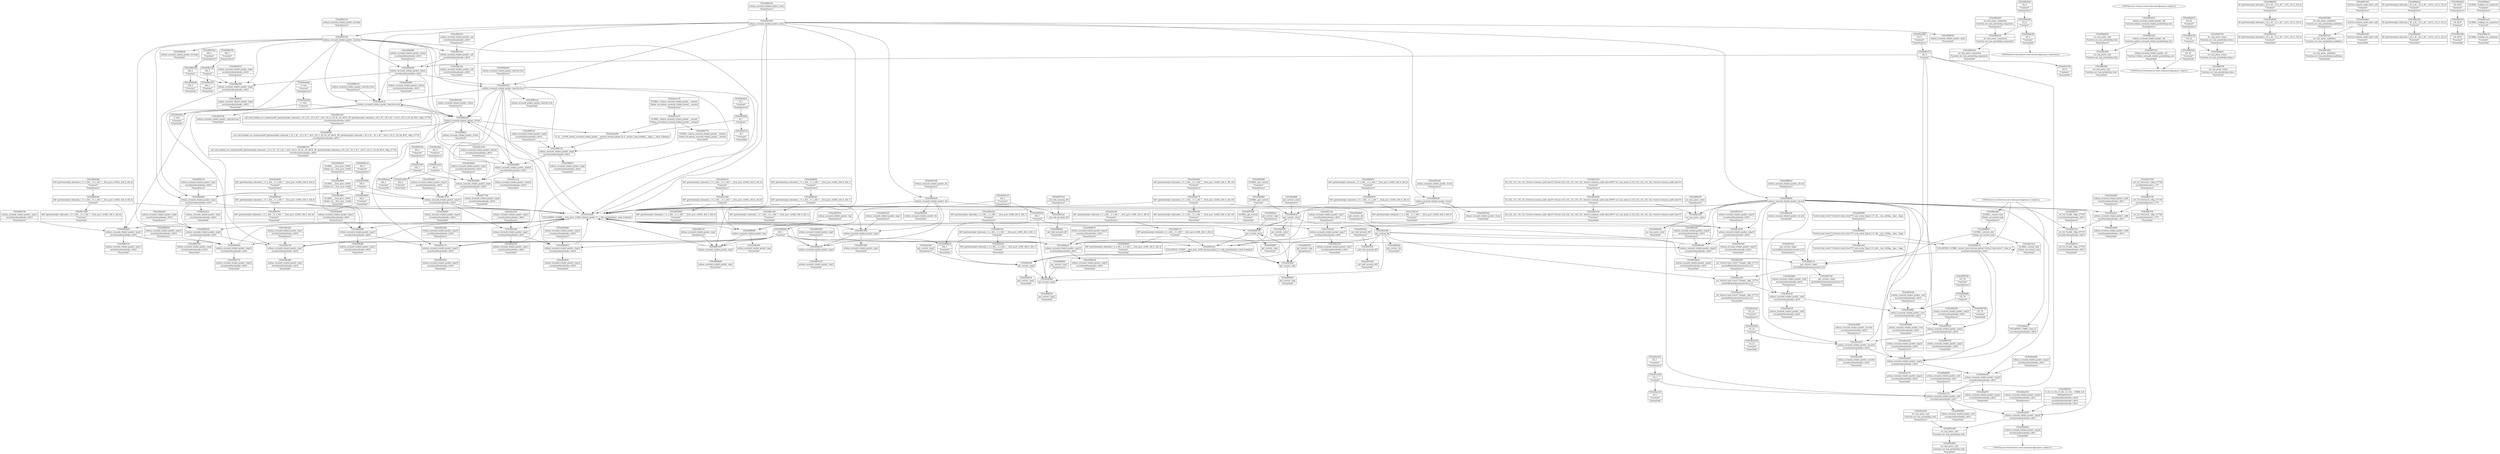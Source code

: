 digraph {
	CE0x498e3a0 [shape=record,shape=Mrecord,label="{CE0x498e3a0|selinux_secmark_relabel_packet:_call|security/selinux/hooks.c,4610|*SummSink*}"]
	CE0x49a2500 [shape=record,shape=Mrecord,label="{CE0x49a2500|selinux_secmark_relabel_packet:_tmp11|security/selinux/hooks.c,4610|*SummSink*}"]
	CE0x49a2920 [shape=record,shape=Mrecord,label="{CE0x49a2920|i32_22|*Constant*}"]
	CE0x5e4aa40 [shape=record,shape=Mrecord,label="{CE0x5e4aa40|COLLAPSED:_GCMRE___llvm_gcov_ctr402_internal_global_11_x_i64_zeroinitializer:_elem_0:default:}"]
	CE0x499b1a0 [shape=record,shape=Mrecord,label="{CE0x499b1a0|_call_void_mcount()_#3}"]
	CE0x6066a10 [shape=record,shape=Mrecord,label="{CE0x6066a10|i64_0|*Constant*|*SummSource*}"]
	CE0x4990a60 [shape=record,shape=Mrecord,label="{CE0x4990a60|selinux_secmark_relabel_packet:_cred|security/selinux/hooks.c,4610|*SummSource*}"]
	CE0x498f460 [shape=record,shape=Mrecord,label="{CE0x498f460|get_current:_tmp3|*SummSource*}"]
	CE0x4986030 [shape=record,shape=Mrecord,label="{CE0x4986030|selinux_secmark_relabel_packet:_if.end}"]
	CE0x49ac9f0 [shape=record,shape=Mrecord,label="{CE0x49ac9f0|_ret_%struct.task_struct*_%tmp4,_!dbg_!27714|./arch/x86/include/asm/current.h,14|*SummSource*}"]
	CE0x49a2ec0 [shape=record,shape=Mrecord,label="{CE0x49a2ec0|selinux_secmark_relabel_packet:_land.lhs.true2}"]
	CE0x4994340 [shape=record,shape=Mrecord,label="{CE0x4994340|i64*_getelementptr_inbounds_(_11_x_i64_,_11_x_i64_*___llvm_gcov_ctr402,_i64_0,_i64_6)|*Constant*}"]
	CE0x4984df0 [shape=record,shape=Mrecord,label="{CE0x4984df0|GLOBAL:___llvm_gcov_ctr402|Global_var:__llvm_gcov_ctr402|*SummSink*}"]
	CE0x49a8320 [shape=record,shape=Mrecord,label="{CE0x49a8320|get_current:_tmp|*SummSource*}"]
	CE0x498ef80 [shape=record,shape=Mrecord,label="{CE0x498ef80|selinux_secmark_relabel_packet:_tmp15|security/selinux/hooks.c,4610|*SummSource*}"]
	CE0x4997290 [shape=record,shape=Mrecord,label="{CE0x4997290|avc_has_perm:_ssid|Function::avc_has_perm&Arg::ssid::}"]
	CE0x4990b00 [shape=record,shape=Mrecord,label="{CE0x4990b00|selinux_secmark_relabel_packet:_cred|security/selinux/hooks.c,4610|*SummSink*}"]
	CE0x4997e40 [shape=record,shape=Mrecord,label="{CE0x4997e40|selinux_secmark_relabel_packet:_bb|*SummSource*}"]
	CE0x4982da0 [shape=record,shape=Mrecord,label="{CE0x4982da0|selinux_secmark_relabel_packet:_tmp6|security/selinux/hooks.c,4610|*SummSource*}"]
	CE0x499a2d0 [shape=record,shape=Mrecord,label="{CE0x499a2d0|selinux_secmark_relabel_packet:_tmp16|security/selinux/hooks.c,4610|*SummSource*}"]
	CE0x49ac2d0 [shape=record,shape=Mrecord,label="{CE0x49ac2d0|i32_1|*Constant*}"]
	CE0x49b4a60 [shape=record,shape=Mrecord,label="{CE0x49b4a60|i32_4|*Constant*}"]
	CE0x4989b80 [shape=record,shape=Mrecord,label="{CE0x4989b80|selinux_secmark_relabel_packet:_tmp1|*SummSink*}"]
	CE0x49b0870 [shape=record,shape=Mrecord,label="{CE0x49b0870|i64*_getelementptr_inbounds_(_11_x_i64_,_11_x_i64_*___llvm_gcov_ctr402,_i64_0,_i64_9)|*Constant*}"]
	CE0x49abd60 [shape=record,shape=Mrecord,label="{CE0x49abd60|selinux_secmark_relabel_packet:_tmp23|security/selinux/hooks.c,4610|*SummSource*}"]
	CE0x49c2fb0 [shape=record,shape=Mrecord,label="{CE0x49c2fb0|i64_4|*Constant*|*SummSource*}"]
	"CONST[source:1(input),value:2(dynamic)][purpose:{object}]"
	CE0x49886a0 [shape=record,shape=Mrecord,label="{CE0x49886a0|i64_1|*Constant*|*SummSink*}"]
	CE0x49944d0 [shape=record,shape=Mrecord,label="{CE0x49944d0|i64*_getelementptr_inbounds_(_11_x_i64_,_11_x_i64_*___llvm_gcov_ctr402,_i64_0,_i64_6)|*Constant*|*SummSource*}"]
	CE0x49a9680 [shape=record,shape=Mrecord,label="{CE0x49a9680|GLOBAL:___llvm_gcov_ctr402|Global_var:__llvm_gcov_ctr402}"]
	CE0x4990760 [shape=record,shape=Mrecord,label="{CE0x4990760|i32_78|*Constant*|*SummSink*}"]
	CE0x499f9d0 [shape=record,shape=Mrecord,label="{CE0x499f9d0|%struct.task_struct*_(%struct.task_struct**)*_asm_movq_%gs:$_1:P_,$0_,_r,im,_dirflag_,_fpsr_,_flags_|*SummSource*}"]
	CE0x498d620 [shape=record,shape=Mrecord,label="{CE0x498d620|selinux_secmark_relabel_packet:_tmp13|security/selinux/hooks.c,4610}"]
	CE0x4995990 [shape=record,shape=Mrecord,label="{CE0x4995990|i64*_getelementptr_inbounds_(_11_x_i64_,_11_x_i64_*___llvm_gcov_ctr402,_i64_0,_i64_0)|*Constant*|*SummSink*}"]
	CE0x49b38b0 [shape=record,shape=Mrecord,label="{CE0x49b38b0|avc_has_perm:_ssid|Function::avc_has_perm&Arg::ssid::|*SummSink*}"]
	CE0x4986e80 [shape=record,shape=Mrecord,label="{CE0x4986e80|i64*_getelementptr_inbounds_(_11_x_i64_,_11_x_i64_*___llvm_gcov_ctr402,_i64_0,_i64_1)|*Constant*}"]
	CE0x499b650 [shape=record,shape=Mrecord,label="{CE0x499b650|selinux_secmark_relabel_packet:_tmp14|security/selinux/hooks.c,4610|*SummSource*}"]
	CE0x49ad330 [shape=record,shape=Mrecord,label="{CE0x49ad330|selinux_secmark_relabel_packet:_tmp24|security/selinux/hooks.c,4611|*SummSource*}"]
	CE0x498c360 [shape=record,shape=Mrecord,label="{CE0x498c360|i64*_getelementptr_inbounds_(_11_x_i64_,_11_x_i64_*___llvm_gcov_ctr402,_i64_0,_i64_1)|*Constant*|*SummSink*}"]
	CE0x49b3a40 [shape=record,shape=Mrecord,label="{CE0x49b3a40|selinux_secmark_relabel_packet:_sid|Function::selinux_secmark_relabel_packet&Arg::sid::}"]
	CE0x49ad5c0 [shape=record,shape=Mrecord,label="{CE0x49ad5c0|selinux_secmark_relabel_packet:_call6|security/selinux/hooks.c,4613}"]
	CE0x499ed30 [shape=record,shape=Mrecord,label="{CE0x499ed30|i64*_getelementptr_inbounds_(_2_x_i64_,_2_x_i64_*___llvm_gcov_ctr98,_i64_0,_i64_1)|*Constant*|*SummSource*}"]
	CE0x49b0950 [shape=record,shape=Mrecord,label="{CE0x49b0950|i64*_getelementptr_inbounds_(_11_x_i64_,_11_x_i64_*___llvm_gcov_ctr402,_i64_0,_i64_9)|*Constant*|*SummSource*}"]
	CE0x49907d0 [shape=record,shape=Mrecord,label="{CE0x49907d0|i32_78|*Constant*|*SummSource*}"]
	CE0x49afc20 [shape=record,shape=Mrecord,label="{CE0x49afc20|selinux_secmark_relabel_packet:_call4|security/selinux/hooks.c,4610}"]
	CE0x6066b80 [shape=record,shape=Mrecord,label="{CE0x6066b80|i64_0|*Constant*|*SummSink*}"]
	CE0x49983c0 [shape=record,shape=Mrecord,label="{CE0x49983c0|selinux_secmark_relabel_packet:_tmp21|security/selinux/hooks.c,4610}"]
	CE0x49b4f20 [shape=record,shape=Mrecord,label="{CE0x49b4f20|avc_has_perm:_requested|Function::avc_has_perm&Arg::requested::|*SummSource*}"]
	CE0x4988960 [shape=record,shape=Mrecord,label="{CE0x4988960|_call_void_mcount()_#3|*SummSink*}"]
	CE0x49906f0 [shape=record,shape=Mrecord,label="{CE0x49906f0|i32_78|*Constant*}"]
	CE0x49b4140 [shape=record,shape=Mrecord,label="{CE0x49b4140|i16_42|*Constant*}"]
	CE0x498a7e0 [shape=record,shape=Mrecord,label="{CE0x498a7e0|selinux_secmark_relabel_packet:_do.body|*SummSource*}"]
	CE0x49901d0 [shape=record,shape=Mrecord,label="{CE0x49901d0|i64_2|*Constant*}"]
	CE0x498b2f0 [shape=record,shape=Mrecord,label="{CE0x498b2f0|i64*_getelementptr_inbounds_(_11_x_i64_,_11_x_i64_*___llvm_gcov_ctr402,_i64_0,_i64_8)|*Constant*}"]
	CE0x49a5950 [shape=record,shape=Mrecord,label="{CE0x49a5950|i32_22|*Constant*|*SummSink*}"]
	CE0x49b41b0 [shape=record,shape=Mrecord,label="{CE0x49b41b0|avc_has_perm:_requested|Function::avc_has_perm&Arg::requested::|*SummSink*}"]
	CE0x49df9e0 [shape=record,shape=Mrecord,label="{CE0x49df9e0|i64*_getelementptr_inbounds_(_2_x_i64_,_2_x_i64_*___llvm_gcov_ctr98,_i64_0,_i64_0)|*Constant*|*SummSink*}"]
	CE0x498d280 [shape=record,shape=Mrecord,label="{CE0x498d280|selinux_secmark_relabel_packet:_tobool|security/selinux/hooks.c,4610|*SummSource*}"]
	CE0x49924b0 [shape=record,shape=Mrecord,label="{CE0x49924b0|i64*_getelementptr_inbounds_(_11_x_i64_,_11_x_i64_*___llvm_gcov_ctr402,_i64_0,_i64_10)|*Constant*|*SummSource*}"]
	CE0x4998b70 [shape=record,shape=Mrecord,label="{CE0x4998b70|selinux_secmark_relabel_packet:_tmp18|security/selinux/hooks.c,4610|*SummSource*}"]
	CE0x4991220 [shape=record,shape=Mrecord,label="{CE0x4991220|selinux_secmark_relabel_packet:_tmp17|security/selinux/hooks.c,4610|*SummSink*}"]
	CE0x499fde0 [shape=record,shape=Mrecord,label="{CE0x499fde0|get_current:_tmp1|*SummSource*}"]
	CE0x4988b80 [shape=record,shape=Mrecord,label="{CE0x4988b80|selinux_secmark_relabel_packet:_tmp}"]
	CE0x4983030 [shape=record,shape=Mrecord,label="{CE0x4983030|selinux_secmark_relabel_packet:_land.lhs.true}"]
	CE0x4998230 [shape=record,shape=Mrecord,label="{CE0x4998230|COLLAPSED:_GCMRE_current_task_external_global_%struct.task_struct*:_elem_0::|security/selinux/hooks.c,4610}"]
	CE0x49c6640 [shape=record,shape=Mrecord,label="{CE0x49c6640|selinux_secmark_relabel_packet:_tmp9|security/selinux/hooks.c,4610}"]
	CE0x49ac430 [shape=record,shape=Mrecord,label="{CE0x49ac430|i32_1|*Constant*|*SummSource*}"]
	CE0x49ad420 [shape=record,shape=Mrecord,label="{CE0x49ad420|selinux_secmark_relabel_packet:_tmp24|security/selinux/hooks.c,4611|*SummSink*}"]
	CE0x499b210 [shape=record,shape=Mrecord,label="{CE0x499b210|selinux_secmark_relabel_packet:_tmp3}"]
	CE0x4995060 [shape=record,shape=Mrecord,label="{CE0x4995060|GLOBAL:_get_current|*Constant*|*SummSource*}"]
	CE0x49b45e0 [shape=record,shape=Mrecord,label="{CE0x49b45e0|i16_42|*Constant*|*SummSink*}"]
	CE0x49b4750 [shape=record,shape=Mrecord,label="{CE0x49b4750|avc_has_perm:_tclass|Function::avc_has_perm&Arg::tclass::|*SummSource*}"]
	CE0x49abc00 [shape=record,shape=Mrecord,label="{CE0x49abc00|selinux_secmark_relabel_packet:_tmp23|security/selinux/hooks.c,4610}"]
	CE0x499b430 [shape=record,shape=Mrecord,label="{CE0x499b430|selinux_secmark_relabel_packet:_tmp|*SummSink*}"]
	CE0x498bc20 [shape=record,shape=Mrecord,label="{CE0x498bc20|i8*_getelementptr_inbounds_(_25_x_i8_,_25_x_i8_*_.str3,_i32_0,_i32_0)|*Constant*|*SummSink*}"]
	CE0x49d96e0 [shape=record,shape=Mrecord,label="{CE0x49d96e0|get_current:_bb|*SummSource*}"]
	CE0x4993e80 [shape=record,shape=Mrecord,label="{CE0x4993e80|_call_void_mcount()_#3|*SummSink*}"]
	CE0x4991df0 [shape=record,shape=Mrecord,label="{CE0x4991df0|selinux_secmark_relabel_packet:_tmp11|security/selinux/hooks.c,4610}"]
	CE0x49b8160 [shape=record,shape=Mrecord,label="{CE0x49b8160|get_current:_tmp1}"]
	CE0x49f39a0 [shape=record,shape=Mrecord,label="{CE0x49f39a0|get_current:_tmp}"]
	CE0x49956c0 [shape=record,shape=Mrecord,label="{CE0x49956c0|i64_1|*Constant*}"]
	CE0x49a6b80 [shape=record,shape=Mrecord,label="{CE0x49a6b80|selinux_secmark_relabel_packet:_tmp15|security/selinux/hooks.c,4610}"]
	CE0x49afdb0 [shape=record,shape=Mrecord,label="{CE0x49afdb0|selinux_secmark_relabel_packet:_call4|security/selinux/hooks.c,4610|*SummSource*}"]
	CE0x49a60c0 [shape=record,shape=Mrecord,label="{CE0x49a60c0|i8_1|*Constant*|*SummSource*}"]
	CE0x49b5300 [shape=record,shape=Mrecord,label="{CE0x49b5300|%struct.common_audit_data*_null|*Constant*|*SummSink*}"]
	CE0x4987de0 [shape=record,shape=Mrecord,label="{CE0x4987de0|i64_5|*Constant*|*SummSource*}"]
	CE0x498cd20 [shape=record,shape=Mrecord,label="{CE0x498cd20|i8*_getelementptr_inbounds_(_45_x_i8_,_45_x_i8_*_.str12,_i32_0,_i32_0)|*Constant*}"]
	CE0x4996e80 [shape=record,shape=Mrecord,label="{CE0x4996e80|avc_has_perm:_entry|*SummSink*}"]
	CE0x49f74a0 [shape=record,shape=Mrecord,label="{CE0x49f74a0|get_current:_tmp4|./arch/x86/include/asm/current.h,14|*SummSource*}"]
	CE0x49c1e10 [shape=record,shape=Mrecord,label="{CE0x49c1e10|selinux_secmark_relabel_packet:_tobool1|security/selinux/hooks.c,4610|*SummSink*}"]
	CE0x49a4710 [shape=record,shape=Mrecord,label="{CE0x49a4710|selinux_secmark_relabel_packet:_tmp22|security/selinux/hooks.c,4610|*SummSink*}"]
	CE0x4994c80 [shape=record,shape=Mrecord,label="{CE0x4994c80|selinux_secmark_relabel_packet:_if.then}"]
	CE0x499f940 [shape=record,shape=Mrecord,label="{CE0x499f940|%struct.task_struct*_(%struct.task_struct**)*_asm_movq_%gs:$_1:P_,$0_,_r,im,_dirflag_,_fpsr_,_flags_}"]
	CE0x4995520 [shape=record,shape=Mrecord,label="{CE0x4995520|selinux_secmark_relabel_packet:_tmp3|*SummSink*}"]
	CE0x49ad020 [shape=record,shape=Mrecord,label="{CE0x49ad020|get_current:_tmp2|*SummSink*}"]
	"CONST[source:0(mediator),value:2(dynamic)][purpose:{subject}]"
	CE0x498d120 [shape=record,shape=Mrecord,label="{CE0x498d120|selinux_secmark_relabel_packet:_entry|*SummSource*}"]
	CE0x499b770 [shape=record,shape=Mrecord,label="{CE0x499b770|selinux_secmark_relabel_packet:_tmp14|security/selinux/hooks.c,4610|*SummSink*}"]
	CE0x4992370 [shape=record,shape=Mrecord,label="{CE0x4992370|i64*_getelementptr_inbounds_(_11_x_i64_,_11_x_i64_*___llvm_gcov_ctr402,_i64_0,_i64_10)|*Constant*}"]
	CE0x5d8cab0 [shape=record,shape=Mrecord,label="{CE0x5d8cab0|selinux_secmark_relabel_packet:_tmp7|security/selinux/hooks.c,4610|*SummSource*}"]
	CE0x49ab6a0 [shape=record,shape=Mrecord,label="{CE0x49ab6a0|i1_true|*Constant*|*SummSource*}"]
	CE0x42aa130 [shape=record,shape=Mrecord,label="{CE0x42aa130|GLOBAL:_selinux_secmark_relabel_packet.__warned|Global_var:selinux_secmark_relabel_packet.__warned|*SummSource*}"]
	CE0x498eff0 [shape=record,shape=Mrecord,label="{CE0x498eff0|selinux_secmark_relabel_packet:_tmp15|security/selinux/hooks.c,4610|*SummSink*}"]
	CE0x49b3b70 [shape=record,shape=Mrecord,label="{CE0x49b3b70|selinux_secmark_relabel_packet:_sid|Function::selinux_secmark_relabel_packet&Arg::sid::|*SummSource*}"]
	CE0x49acf40 [shape=record,shape=Mrecord,label="{CE0x49acf40|get_current:_tmp2}"]
	CE0x4992520 [shape=record,shape=Mrecord,label="{CE0x4992520|i64*_getelementptr_inbounds_(_11_x_i64_,_11_x_i64_*___llvm_gcov_ctr402,_i64_0,_i64_10)|*Constant*|*SummSink*}"]
	CE0x49a6520 [shape=record,shape=Mrecord,label="{CE0x49a6520|selinux_secmark_relabel_packet:_call4|security/selinux/hooks.c,4610|*SummSink*}"]
	CE0x499a8d0 [shape=record,shape=Mrecord,label="{CE0x499a8d0|i32_4610|*Constant*|*SummSource*}"]
	CE0x49a9420 [shape=record,shape=Mrecord,label="{CE0x49a9420|selinux_secmark_relabel_packet:_tmp20|security/selinux/hooks.c,4610|*SummSink*}"]
	CE0x49a4dd0 [shape=record,shape=Mrecord,label="{CE0x49a4dd0|selinux_secmark_relabel_packet:_call6|security/selinux/hooks.c,4613|*SummSink*}"]
	CE0x49d8170 [shape=record,shape=Mrecord,label="{CE0x49d8170|i64*_getelementptr_inbounds_(_2_x_i64_,_2_x_i64_*___llvm_gcov_ctr98,_i64_0,_i64_0)|*Constant*}"]
	CE0x49b4db0 [shape=record,shape=Mrecord,label="{CE0x49b4db0|%struct.common_audit_data*_null|*Constant*}"]
	CE0x4993dc0 [shape=record,shape=Mrecord,label="{CE0x4993dc0|_call_void_mcount()_#3|*SummSource*}"]
	CE0x49a8840 [shape=record,shape=Mrecord,label="{CE0x49a8840|selinux_secmark_relabel_packet:_sid5|security/selinux/hooks.c,4611|*SummSource*}"]
	CE0x498f730 [shape=record,shape=Mrecord,label="{CE0x498f730|selinux_secmark_relabel_packet:_tmp8|security/selinux/hooks.c,4610}"]
	CE0x49a2ab0 [shape=record,shape=Mrecord,label="{CE0x49a2ab0|i32_22|*Constant*|*SummSource*}"]
	CE0x498b050 [shape=record,shape=Mrecord,label="{CE0x498b050|selinux_secmark_relabel_packet:_tmp12|security/selinux/hooks.c,4610}"]
	CE0x498bb90 [shape=record,shape=Mrecord,label="{CE0x498bb90|i8*_getelementptr_inbounds_(_25_x_i8_,_25_x_i8_*_.str3,_i32_0,_i32_0)|*Constant*|*SummSource*}"]
	CE0x49a1030 [shape=record,shape=Mrecord,label="{CE0x49a1030|selinux_secmark_relabel_packet:_tmp19|security/selinux/hooks.c,4610}"]
	CE0x4983630 [shape=record,shape=Mrecord,label="{CE0x4983630|selinux_secmark_relabel_packet:_bb|*SummSink*}"]
	CE0x498aaa0 [shape=record,shape=Mrecord,label="{CE0x498aaa0|i64_5|*Constant*|*SummSink*}"]
	CE0x4981ec0 [shape=record,shape=Mrecord,label="{CE0x4981ec0|GLOBAL:_lockdep_rcu_suspicious|*Constant*}"]
	CE0x49ad240 [shape=record,shape=Mrecord,label="{CE0x49ad240|selinux_secmark_relabel_packet:_tmp24|security/selinux/hooks.c,4611}"]
	CE0x4988490 [shape=record,shape=Mrecord,label="{CE0x4988490|i64_1|*Constant*}"]
	CE0x49a9740 [shape=record,shape=Mrecord,label="{CE0x49a9740|selinux_secmark_relabel_packet:_land.lhs.true2|*SummSink*}"]
	CE0x4994df0 [shape=record,shape=Mrecord,label="{CE0x4994df0|get_current:_tmp1|*SummSink*}"]
	CE0x49c7790 [shape=record,shape=Mrecord,label="{CE0x49c7790|selinux_secmark_relabel_packet:_tmp9|security/selinux/hooks.c,4610|*SummSink*}"]
	CE0x4991410 [shape=record,shape=Mrecord,label="{CE0x4991410|selinux_secmark_relabel_packet:_tmp19|security/selinux/hooks.c,4610|*SummSource*}"]
	CE0x4988a80 [shape=record,shape=Mrecord,label="{CE0x4988a80|i64_2|*Constant*|*SummSink*}"]
	CE0x498f7a0 [shape=record,shape=Mrecord,label="{CE0x498f7a0|selinux_secmark_relabel_packet:_tmp8|security/selinux/hooks.c,4610|*SummSource*}"]
	CE0x499a450 [shape=record,shape=Mrecord,label="{CE0x499a450|selinux_secmark_relabel_packet:_tmp16|security/selinux/hooks.c,4610|*SummSink*}"]
	CE0x49b4e50 [shape=record,shape=Mrecord,label="{CE0x49b4e50|avc_has_perm:_requested|Function::avc_has_perm&Arg::requested::}"]
	CE0x49930f0 [shape=record,shape=Mrecord,label="{CE0x49930f0|i8_1|*Constant*}"]
	CE0x4995240 [shape=record,shape=Mrecord,label="{CE0x4995240|GLOBAL:_get_current|*Constant*|*SummSink*}"]
	CE0x49d7ac0 [shape=record,shape=Mrecord,label="{CE0x49d7ac0|avc_has_perm:_auditdata|Function::avc_has_perm&Arg::auditdata::}"]
	CE0x49af6f0 [shape=record,shape=Mrecord,label="{CE0x49af6f0|get_current:_entry|*SummSource*}"]
	CE0x498f810 [shape=record,shape=Mrecord,label="{CE0x498f810|selinux_secmark_relabel_packet:_tmp8|security/selinux/hooks.c,4610|*SummSink*}"]
	CE0x49c2f40 [shape=record,shape=Mrecord,label="{CE0x49c2f40|i64_5|*Constant*}"]
	CE0x49d8370 [shape=record,shape=Mrecord,label="{CE0x49d8370|_ret_i32_%call6,_!dbg_!27745|security/selinux/hooks.c,4613|*SummSource*}"]
	CE0x49be440 [shape=record,shape=Mrecord,label="{CE0x49be440|GLOBAL:_current_task|Global_var:current_task|*SummSource*}"]
	CE0x49961a0 [shape=record,shape=Mrecord,label="{CE0x49961a0|selinux_secmark_relabel_packet:_land.lhs.true|*SummSink*}"]
	CE0x49873b0 [shape=record,shape=Mrecord,label="{CE0x49873b0|selinux_secmark_relabel_packet:_tmp2}"]
	CE0x49879c0 [shape=record,shape=Mrecord,label="{CE0x49879c0|selinux_secmark_relabel_packet:_call|security/selinux/hooks.c,4610}"]
	CE0x4996c90 [shape=record,shape=Mrecord,label="{CE0x4996c90|avc_has_perm:_entry|*SummSource*}"]
	CE0x49d7b60 [shape=record,shape=Mrecord,label="{CE0x49d7b60|avc_has_perm:_auditdata|Function::avc_has_perm&Arg::auditdata::|*SummSource*}"]
	CE0x499ec90 [shape=record,shape=Mrecord,label="{CE0x499ec90|i64*_getelementptr_inbounds_(_2_x_i64_,_2_x_i64_*___llvm_gcov_ctr98,_i64_0,_i64_1)|*Constant*}"]
	CE0x49a9dd0 [shape=record,shape=Mrecord,label="{CE0x49a9dd0|selinux_secmark_relabel_packet:_tmp12|security/selinux/hooks.c,4610|*SummSource*}"]
	CE0x49919d0 [shape=record,shape=Mrecord,label="{CE0x49919d0|selinux_secmark_relabel_packet:_if.then|*SummSource*}"]
	CE0x4982d30 [shape=record,shape=Mrecord,label="{CE0x4982d30|selinux_secmark_relabel_packet:_tmp6|security/selinux/hooks.c,4610}"]
	CE0x49a3420 [shape=record,shape=Mrecord,label="{CE0x49a3420|selinux_secmark_relabel_packet:_entry}"]
	CE0x4990f30 [shape=record,shape=Mrecord,label="{CE0x4990f30|selinux_secmark_relabel_packet:_tmp10|security/selinux/hooks.c,4610|*SummSink*}"]
	CE0x498bdc0 [shape=record,shape=Mrecord,label="{CE0x498bdc0|GLOBAL:_lockdep_rcu_suspicious|*Constant*|*SummSource*}"]
	CE0x49ab540 [shape=record,shape=Mrecord,label="{CE0x49ab540|i1_true|*Constant*}"]
	CE0x49d7ce0 [shape=record,shape=Mrecord,label="{CE0x49d7ce0|_ret_i32_%call6,_!dbg_!27745|security/selinux/hooks.c,4613}"]
	CE0x49c1d30 [shape=record,shape=Mrecord,label="{CE0x49c1d30|selinux_secmark_relabel_packet:_tobool1|security/selinux/hooks.c,4610|*SummSource*}"]
	"CONST[source:2(external),value:2(dynamic)][purpose:{subject}]"
	CE0x49a6bf0 [shape=record,shape=Mrecord,label="{CE0x49a6bf0|i64*_getelementptr_inbounds_(_11_x_i64_,_11_x_i64_*___llvm_gcov_ctr402,_i64_0,_i64_8)|*Constant*|*SummSource*}"]
	CE0x49a61c0 [shape=record,shape=Mrecord,label="{CE0x49a61c0|i8_1|*Constant*|*SummSink*}"]
	CE0x498e5f0 [shape=record,shape=Mrecord,label="{CE0x498e5f0|i32_4610|*Constant*}"]
	CE0x49c7870 [shape=record,shape=Mrecord,label="{CE0x49c7870|selinux_secmark_relabel_packet:_tmp10|security/selinux/hooks.c,4610}"]
	CE0x498ef10 [shape=record,shape=Mrecord,label="{CE0x498ef10|i64*_getelementptr_inbounds_(_11_x_i64_,_11_x_i64_*___llvm_gcov_ctr402,_i64_0,_i64_8)|*Constant*|*SummSink*}"]
	CE0x4995f50 [shape=record,shape=Mrecord,label="{CE0x4995f50|get_current:_tmp|*SummSink*}"]
	CE0x498d490 [shape=record,shape=Mrecord,label="{CE0x498d490|selinux_secmark_relabel_packet:_tobool|security/selinux/hooks.c,4610|*SummSink*}"]
	CE0x4984d10 [shape=record,shape=Mrecord,label="{CE0x4984d10|GLOBAL:___llvm_gcov_ctr402|Global_var:__llvm_gcov_ctr402|*SummSource*}"]
	CE0x4981f30 [shape=record,shape=Mrecord,label="{CE0x4981f30|_call_void_lockdep_rcu_suspicious(i8*_getelementptr_inbounds_(_25_x_i8_,_25_x_i8_*_.str3,_i32_0,_i32_0),_i32_4610,_i8*_getelementptr_inbounds_(_45_x_i8_,_45_x_i8_*_.str12,_i32_0,_i32_0))_#10,_!dbg_!27729|security/selinux/hooks.c,4610|*SummSink*}"]
	CE0x49a97b0 [shape=record,shape=Mrecord,label="{CE0x49a97b0|selinux_secmark_relabel_packet:_if.end|*SummSink*}"]
	CE0x498a310 [shape=record,shape=Mrecord,label="{CE0x498a310|selinux_secmark_relabel_packet:_call|security/selinux/hooks.c,4610|*SummSource*}"]
	CE0x49829e0 [shape=record,shape=Mrecord,label="{CE0x49829e0|0:_i32,_4:_i32,_8:_i32,_12:_i32,_:_CMRE_4,8_|*MultipleSource*|security/selinux/hooks.c,4610|security/selinux/hooks.c,4610|security/selinux/hooks.c,4611}"]
	CE0x49a5330 [shape=record,shape=Mrecord,label="{CE0x49a5330|i32_(i32,_i32,_i16,_i32,_%struct.common_audit_data*)*_bitcast_(i32_(i32,_i32,_i16,_i32,_%struct.common_audit_data.495*)*_avc_has_perm_to_i32_(i32,_i32,_i16,_i32,_%struct.common_audit_data*)*)|*Constant*|*SummSink*}"]
	CE0x4993cf0 [shape=record,shape=Mrecord,label="{CE0x4993cf0|_call_void_mcount()_#3}"]
	CE0x499f860 [shape=record,shape=Mrecord,label="{CE0x499f860|GLOBAL:_current_task|Global_var:current_task}"]
	CE0x498e410 [shape=record,shape=Mrecord,label="{CE0x498e410|i32_0|*Constant*}"]
	CE0x498a100 [shape=record,shape=Mrecord,label="{CE0x498a100|i64_3|*Constant*|*SummSink*}"]
	CE0x49d8510 [shape=record,shape=Mrecord,label="{CE0x49d8510|_ret_i32_%call6,_!dbg_!27745|security/selinux/hooks.c,4613|*SummSink*}"]
	CE0x49be2b0 [shape=record,shape=Mrecord,label="{CE0x49be2b0|%struct.task_struct*_(%struct.task_struct**)*_asm_movq_%gs:$_1:P_,$0_,_r,im,_dirflag_,_fpsr_,_flags_|*SummSink*}"]
	CE0x4987420 [shape=record,shape=Mrecord,label="{CE0x4987420|selinux_secmark_relabel_packet:_tmp2|*SummSource*}"]
	CE0x49c7800 [shape=record,shape=Mrecord,label="{CE0x49c7800|i64*_getelementptr_inbounds_(_11_x_i64_,_11_x_i64_*___llvm_gcov_ctr402,_i64_0,_i64_6)|*Constant*|*SummSink*}"]
	CE0x49af780 [shape=record,shape=Mrecord,label="{CE0x49af780|get_current:_entry|*SummSink*}"]
	CE0x49a9610 [shape=record,shape=Mrecord,label="{CE0x49a9610|selinux_secmark_relabel_packet:_tmp4|security/selinux/hooks.c,4610|*SummSink*}"]
	CE0x49c42c0 [shape=record,shape=Mrecord,label="{CE0x49c42c0|selinux_secmark_relabel_packet:_tmp5|security/selinux/hooks.c,4610|*SummSink*}"]
	CE0x4982770 [shape=record,shape=Mrecord,label="{CE0x4982770|GLOBAL:_selinux_secmark_relabel_packet.__warned|Global_var:selinux_secmark_relabel_packet.__warned|*SummSink*}"]
	CE0x498be30 [shape=record,shape=Mrecord,label="{CE0x498be30|GLOBAL:_lockdep_rcu_suspicious|*Constant*|*SummSink*}"]
	CE0x49875a0 [shape=record,shape=Mrecord,label="{CE0x49875a0|i64_2|*Constant*|*SummSource*}"]
	CE0x49a42c0 [shape=record,shape=Mrecord,label="{CE0x49a42c0|COLLAPSED:_CMRE:_elem_0::|security/selinux/hooks.c,4610}"]
	CE0x49b3fb0 [shape=record,shape=Mrecord,label="{CE0x49b3fb0|avc_has_perm:_tsid|Function::avc_has_perm&Arg::tsid::|*SummSink*}"]
	CE0x49aa900 [shape=record,shape=Mrecord,label="{CE0x49aa900|get_current:_bb}"]
	CE0x4987d30 [shape=record,shape=Mrecord,label="{CE0x4987d30|selinux_secmark_relabel_packet:_tmp1}"]
	CE0x4988540 [shape=record,shape=Mrecord,label="{CE0x4988540|selinux_secmark_relabel_packet:_entry|*SummSink*}"]
	CE0x498d720 [shape=record,shape=Mrecord,label="{CE0x498d720|selinux_secmark_relabel_packet:_tmp13|security/selinux/hooks.c,4610|*SummSink*}"]
	CE0x4998cd0 [shape=record,shape=Mrecord,label="{CE0x4998cd0|selinux_secmark_relabel_packet:_tmp18|security/selinux/hooks.c,4610|*SummSink*}"]
	CE0x49a51b0 [shape=record,shape=Mrecord,label="{CE0x49a51b0|i32_(i32,_i32,_i16,_i32,_%struct.common_audit_data*)*_bitcast_(i32_(i32,_i32,_i16,_i32,_%struct.common_audit_data.495*)*_avc_has_perm_to_i32_(i32,_i32,_i16,_i32,_%struct.common_audit_data*)*)|*Constant*|*SummSource*}"]
	CE0x49827e0 [shape=record,shape=Mrecord,label="{CE0x49827e0|selinux_secmark_relabel_packet:_tmp7|security/selinux/hooks.c,4610}"]
	CE0x49af630 [shape=record,shape=Mrecord,label="{CE0x49af630|get_current:_entry}"]
	CE0x49b46e0 [shape=record,shape=Mrecord,label="{CE0x49b46e0|avc_has_perm:_tclass|Function::avc_has_perm&Arg::tclass::}"]
	CE0x4996210 [shape=record,shape=Mrecord,label="{CE0x4996210|i64*_getelementptr_inbounds_(_11_x_i64_,_11_x_i64_*___llvm_gcov_ctr402,_i64_0,_i64_0)|*Constant*|*SummSource*}"]
	CE0x4989130 [shape=record,shape=Mrecord,label="{CE0x4989130|selinux_secmark_relabel_packet:_tmp1|*SummSource*}"]
	CE0x4987c80 [shape=record,shape=Mrecord,label="{CE0x4987c80|selinux_secmark_relabel_packet:_do.body}"]
	CE0x49f7540 [shape=record,shape=Mrecord,label="{CE0x49f7540|get_current:_tmp4|./arch/x86/include/asm/current.h,14|*SummSink*}"]
	CE0x4992010 [shape=record,shape=Mrecord,label="{CE0x4992010|selinux_secmark_relabel_packet:_tmp4|security/selinux/hooks.c,4610|*SummSource*}"]
	CE0x4988330 [shape=record,shape=Mrecord,label="{CE0x4988330|i64_3|*Constant*|*SummSource*}"]
	CE0x4994f00 [shape=record,shape=Mrecord,label="{CE0x4994f00|GLOBAL:_get_current|*Constant*}"]
	CE0x4995460 [shape=record,shape=Mrecord,label="{CE0x4995460|selinux_secmark_relabel_packet:_tmp3|*SummSource*}"]
	CE0x498ad60 [shape=record,shape=Mrecord,label="{CE0x498ad60|selinux_secmark_relabel_packet:_land.lhs.true|*SummSource*}"]
	CE0x498d330 [shape=record,shape=Mrecord,label="{CE0x498d330|selinux_secmark_relabel_packet:_tobool|security/selinux/hooks.c,4610}"]
	CE0x49a5bf0 [shape=record,shape=Mrecord,label="{CE0x49a5bf0|selinux_secmark_relabel_packet:_security|security/selinux/hooks.c,4610|*SummSink*}"]
	CE0x4998a10 [shape=record,shape=Mrecord,label="{CE0x4998a10|selinux_secmark_relabel_packet:_tmp18|security/selinux/hooks.c,4610}"]
	CE0x49f36a0 [shape=record,shape=Mrecord,label="{CE0x49f36a0|i64*_getelementptr_inbounds_(_2_x_i64_,_2_x_i64_*___llvm_gcov_ctr98,_i64_0,_i64_1)|*Constant*|*SummSink*}"]
	CE0x4988dc0 [shape=record,shape=Mrecord,label="{CE0x4988dc0|selinux_secmark_relabel_packet:_do.end|*SummSource*}"]
	CE0x4981e50 [shape=record,shape=Mrecord,label="{CE0x4981e50|_call_void_lockdep_rcu_suspicious(i8*_getelementptr_inbounds_(_25_x_i8_,_25_x_i8_*_.str3,_i32_0,_i32_0),_i32_4610,_i8*_getelementptr_inbounds_(_45_x_i8_,_45_x_i8_*_.str12,_i32_0,_i32_0))_#10,_!dbg_!27729|security/selinux/hooks.c,4610|*SummSource*}"]
	CE0x49ac7a0 [shape=record,shape=Mrecord,label="{CE0x49ac7a0|selinux_secmark_relabel_packet:_sid5|security/selinux/hooks.c,4611}"]
	CE0x49d7f30 [shape=record,shape=Mrecord,label="{CE0x49d7f30|_ret_i32_%retval.0,_!dbg_!27728|security/selinux/avc.c,775|*SummSink*}"]
	CE0x49b4020 [shape=record,shape=Mrecord,label="{CE0x49b4020|avc_has_perm:_tsid|Function::avc_has_perm&Arg::tsid::|*SummSource*}"]
	CE0x4992c60 [shape=record,shape=Mrecord,label="{CE0x4992c60|selinux_secmark_relabel_packet:_if.end|*SummSource*}"]
	CE0x49a5b80 [shape=record,shape=Mrecord,label="{CE0x49a5b80|selinux_secmark_relabel_packet:_security|security/selinux/hooks.c,4610|*SummSource*}"]
	CE0x49937e0 [shape=record,shape=Mrecord,label="{CE0x49937e0|_call_void_mcount()_#3|*SummSource*}"]
	CE0x49d7d50 [shape=record,shape=Mrecord,label="{CE0x49d7d50|_ret_i32_%retval.0,_!dbg_!27728|security/selinux/avc.c,775|*SummSource*}"]
	CE0x49911b0 [shape=record,shape=Mrecord,label="{CE0x49911b0|selinux_secmark_relabel_packet:_tmp17|security/selinux/hooks.c,4610|*SummSource*}"]
	CE0x4997800 [shape=record,shape=Mrecord,label="{CE0x4997800|i64_0|*Constant*}"]
	CE0x5d8cb80 [shape=record,shape=Mrecord,label="{CE0x5d8cb80|selinux_secmark_relabel_packet:_tmp7|security/selinux/hooks.c,4610|*SummSink*}"]
	CE0x49c1da0 [shape=record,shape=Mrecord,label="{CE0x49c1da0|i64_4|*Constant*}"]
	CE0x498c940 [shape=record,shape=Mrecord,label="{CE0x498c940|selinux_secmark_relabel_packet:_tmp20|security/selinux/hooks.c,4610}"]
	CE0x49a0310 [shape=record,shape=Mrecord,label="{CE0x49a0310|get_current:_tmp4|./arch/x86/include/asm/current.h,14}"]
	CE0x49b47f0 [shape=record,shape=Mrecord,label="{CE0x49b47f0|avc_has_perm:_tclass|Function::avc_has_perm&Arg::tclass::|*SummSink*}"]
	CE0x533b1e0 [shape=record,shape=Mrecord,label="{CE0x533b1e0|i64*_getelementptr_inbounds_(_11_x_i64_,_11_x_i64_*___llvm_gcov_ctr402,_i64_0,_i64_9)|*Constant*|*SummSink*}"]
	CE0x498d790 [shape=record,shape=Mrecord,label="{CE0x498d790|selinux_secmark_relabel_packet:_tmp13|security/selinux/hooks.c,4610|*SummSource*}"]
	CE0x4983d50 [shape=record,shape=Mrecord,label="{CE0x4983d50|selinux_secmark_relabel_packet:_tmp|*SummSource*}"]
	CE0x49b3f40 [shape=record,shape=Mrecord,label="{CE0x49b3f40|avc_has_perm:_tsid|Function::avc_has_perm&Arg::tsid::}"]
	CE0x49b4470 [shape=record,shape=Mrecord,label="{CE0x49b4470|i16_42|*Constant*|*SummSource*}"]
	CE0x49b51b0 [shape=record,shape=Mrecord,label="{CE0x49b51b0|%struct.common_audit_data*_null|*Constant*|*SummSource*}"]
	CE0x49a68c0 [shape=record,shape=Mrecord,label="{CE0x49a68c0|i1_true|*Constant*|*SummSink*}"]
	CE0x4994150 [shape=record,shape=Mrecord,label="{CE0x4994150|selinux_secmark_relabel_packet:_tmp5|security/selinux/hooks.c,4610|*SummSource*}"]
	CE0x49bdea0 [shape=record,shape=Mrecord,label="{CE0x49bdea0|i8*_getelementptr_inbounds_(_45_x_i8_,_45_x_i8_*_.str12,_i32_0,_i32_0)|*Constant*|*SummSource*}"]
	CE0x49b5140 [shape=record,shape=Mrecord,label="{CE0x49b5140|_ret_i32_%retval.0,_!dbg_!27728|security/selinux/avc.c,775}"]
	CE0x49a35c0 [shape=record,shape=Mrecord,label="{CE0x49a35c0|GLOBAL:_current_task|Global_var:current_task|*SummSink*}"]
	CE0x49a3180 [shape=record,shape=Mrecord,label="{CE0x49a3180|i64*_getelementptr_inbounds_(_11_x_i64_,_11_x_i64_*___llvm_gcov_ctr402,_i64_0,_i64_0)|*Constant*}"]
	CE0x49acfb0 [shape=record,shape=Mrecord,label="{CE0x49acfb0|get_current:_tmp2|*SummSource*}"]
	CE0x498e580 [shape=record,shape=Mrecord,label="{CE0x498e580|i32_4610|*Constant*|*SummSink*}"]
	CE0x498ffa0 [shape=record,shape=Mrecord,label="{CE0x498ffa0|selinux_secmark_relabel_packet:_if.then|*SummSink*}"]
	CE0x498ca60 [shape=record,shape=Mrecord,label="{CE0x498ca60|selinux_secmark_relabel_packet:_tmp20|security/selinux/hooks.c,4610|*SummSource*}"]
	CE0x49c66b0 [shape=record,shape=Mrecord,label="{CE0x49c66b0|selinux_secmark_relabel_packet:_tmp9|security/selinux/hooks.c,4610|*SummSource*}"]
	CE0x4994590 [shape=record,shape=Mrecord,label="{CE0x4994590|selinux_secmark_relabel_packet:_tmp21|security/selinux/hooks.c,4610|*SummSource*}"]
	CE0x49ac5e0 [shape=record,shape=Mrecord,label="{CE0x49ac5e0|i32_1|*Constant*|*SummSink*}"]
	CE0x498a260 [shape=record,shape=Mrecord,label="{CE0x498a260|selinux_secmark_relabel_packet:_tmp4|security/selinux/hooks.c,4610}"]
	CE0x4982ed0 [shape=record,shape=Mrecord,label="{CE0x4982ed0|selinux_secmark_relabel_packet:_do.end|*SummSink*}"]
	CE0x4989600 [shape=record,shape=Mrecord,label="{CE0x4989600|selinux_secmark_relabel_packet:_do.end}"]
	CE0x498f520 [shape=record,shape=Mrecord,label="{CE0x498f520|get_current:_tmp3|*SummSink*}"]
	CE0x4984d80 [shape=record,shape=Mrecord,label="{CE0x4984d80|selinux_secmark_relabel_packet:_tmp5|security/selinux/hooks.c,4610}"]
	CE0x49a23a0 [shape=record,shape=Mrecord,label="{CE0x49a23a0|selinux_secmark_relabel_packet:_tmp11|security/selinux/hooks.c,4610|*SummSource*}"]
	CE0x49a9f30 [shape=record,shape=Mrecord,label="{CE0x49a9f30|selinux_secmark_relabel_packet:_tmp12|security/selinux/hooks.c,4610|*SummSink*}"]
	CE0x4990960 [shape=record,shape=Mrecord,label="{CE0x4990960|selinux_secmark_relabel_packet:_sid5|security/selinux/hooks.c,4611|*SummSink*}"]
	CE0x4990db0 [shape=record,shape=Mrecord,label="{CE0x4990db0|selinux_secmark_relabel_packet:_tmp10|security/selinux/hooks.c,4610|*SummSource*}"]
	CE0x4994720 [shape=record,shape=Mrecord,label="{CE0x4994720|selinux_secmark_relabel_packet:_tmp21|security/selinux/hooks.c,4610|*SummSink*}"]
	CE0x4992150 [shape=record,shape=Mrecord,label="{CE0x4992150|i64_1|*Constant*|*SummSource*}"]
	CE0x498a1b0 [shape=record,shape=Mrecord,label="{CE0x498a1b0|i64_3|*Constant*}"]
	"CONST[source:0(mediator),value:0(static)][purpose:{operation}]"
	CE0x499abf0 [shape=record,shape=Mrecord,label="{CE0x499abf0|i8*_getelementptr_inbounds_(_45_x_i8_,_45_x_i8_*_.str12,_i32_0,_i32_0)|*Constant*|*SummSink*}"]
	CE0x49fa380 [shape=record,shape=Mrecord,label="{CE0x49fa380|i64*_getelementptr_inbounds_(_2_x_i64_,_2_x_i64_*___llvm_gcov_ctr98,_i64_0,_i64_0)|*Constant*|*SummSource*}"]
	CE0x49b4cb0 [shape=record,shape=Mrecord,label="{CE0x49b4cb0|i32_4|*Constant*|*SummSink*}"]
	CE0x42aa060 [shape=record,shape=Mrecord,label="{CE0x42aa060|0:_i8,_:_GCMR_selinux_secmark_relabel_packet.__warned_internal_global_i8_0,_section_.data.unlikely_,_align_1:_elem_0:default:}"]
	"CONST[source:0(mediator),value:2(dynamic)][purpose:{object}]"
	CE0x498f0f0 [shape=record,shape=Mrecord,label="{CE0x498f0f0|_call_void_lockdep_rcu_suspicious(i8*_getelementptr_inbounds_(_25_x_i8_,_25_x_i8_*_.str3,_i32_0,_i32_0),_i32_4610,_i8*_getelementptr_inbounds_(_45_x_i8_,_45_x_i8_*_.str12,_i32_0,_i32_0))_#10,_!dbg_!27729|security/selinux/hooks.c,4610}"]
	CE0x49a4420 [shape=record,shape=Mrecord,label="{CE0x49a4420|selinux_secmark_relabel_packet:_tmp22|security/selinux/hooks.c,4610}"]
	CE0x49a5050 [shape=record,shape=Mrecord,label="{CE0x49a5050|i32_(i32,_i32,_i16,_i32,_%struct.common_audit_data*)*_bitcast_(i32_(i32,_i32,_i16,_i32,_%struct.common_audit_data.495*)*_avc_has_perm_to_i32_(i32,_i32,_i16,_i32,_%struct.common_audit_data*)*)|*Constant*}"]
	CE0x533b250 [shape=record,shape=Mrecord,label="{CE0x533b250|selinux_secmark_relabel_packet:_tmp17|security/selinux/hooks.c,4610}"]
	CE0x49a5b10 [shape=record,shape=Mrecord,label="{CE0x49a5b10|selinux_secmark_relabel_packet:_security|security/selinux/hooks.c,4610}"]
	CE0x4983a90 [shape=record,shape=Mrecord,label="{CE0x4983a90|selinux_secmark_relabel_packet:_bb}"]
	CE0x4987490 [shape=record,shape=Mrecord,label="{CE0x4987490|selinux_secmark_relabel_packet:_tmp2|*SummSink*}"]
	CE0x49c5400 [shape=record,shape=Mrecord,label="{CE0x49c5400|i64_4|*Constant*|*SummSink*}"]
	CE0x49908f0 [shape=record,shape=Mrecord,label="{CE0x49908f0|selinux_secmark_relabel_packet:_cred|security/selinux/hooks.c,4610}"]
	CE0x49abf70 [shape=record,shape=Mrecord,label="{CE0x49abf70|selinux_secmark_relabel_packet:_tmp23|security/selinux/hooks.c,4610|*SummSink*}"]
	CE0x499a170 [shape=record,shape=Mrecord,label="{CE0x499a170|selinux_secmark_relabel_packet:_tmp16|security/selinux/hooks.c,4610}"]
	CE0x49acb50 [shape=record,shape=Mrecord,label="{CE0x49acb50|_ret_%struct.task_struct*_%tmp4,_!dbg_!27714|./arch/x86/include/asm/current.h,14|*SummSink*}"]
	CE0x4982700 [shape=record,shape=Mrecord,label="{CE0x4982700|selinux_secmark_relabel_packet:_tmp6|security/selinux/hooks.c,4610|*SummSink*}"]
	CE0x4989ef0 [shape=record,shape=Mrecord,label="{CE0x4989ef0|selinux_secmark_relabel_packet:_do.body|*SummSink*}"]
	CE0x4997010 [shape=record,shape=Mrecord,label="{CE0x4997010|selinux_secmark_relabel_packet:_sid|Function::selinux_secmark_relabel_packet&Arg::sid::|*SummSink*}"]
	CE0x49881a0 [shape=record,shape=Mrecord,label="{CE0x49881a0|selinux_secmark_relabel_packet:_land.lhs.true2|*SummSource*}"]
	CE0x49d98a0 [shape=record,shape=Mrecord,label="{CE0x49d98a0|get_current:_bb|*SummSink*}"]
	CE0x66da860 [shape=record,shape=Mrecord,label="{CE0x66da860|selinux_secmark_relabel_packet:_tobool1|security/selinux/hooks.c,4610}"]
	CE0x49a5430 [shape=record,shape=Mrecord,label="{CE0x49a5430|avc_has_perm:_ssid|Function::avc_has_perm&Arg::ssid::|*SummSource*}"]
	CE0x692ca70 [shape=record,shape=Mrecord,label="{CE0x692ca70|GLOBAL:_selinux_secmark_relabel_packet.__warned|Global_var:selinux_secmark_relabel_packet.__warned}"]
	CE0x49a45a0 [shape=record,shape=Mrecord,label="{CE0x49a45a0|selinux_secmark_relabel_packet:_tmp22|security/selinux/hooks.c,4610|*SummSource*}"]
	CE0x49a4d40 [shape=record,shape=Mrecord,label="{CE0x49a4d40|selinux_secmark_relabel_packet:_call6|security/selinux/hooks.c,4613|*SummSource*}"]
	CE0x49b5480 [shape=record,shape=Mrecord,label="{CE0x49b5480|avc_has_perm:_auditdata|Function::avc_has_perm&Arg::auditdata::|*SummSink*}"]
	CE0x49a8e90 [shape=record,shape=Mrecord,label="{CE0x49a8e90|i8*_getelementptr_inbounds_(_25_x_i8_,_25_x_i8_*_.str3,_i32_0,_i32_0)|*Constant*}"]
	CE0x49a2680 [shape=record,shape=Mrecord,label="{CE0x49a2680|i32_0|*Constant*|*SummSource*}"]
	CE0x4986600 [shape=record,shape=Mrecord,label="{CE0x4986600|i64*_getelementptr_inbounds_(_11_x_i64_,_11_x_i64_*___llvm_gcov_ctr402,_i64_0,_i64_1)|*Constant*|*SummSource*}"]
	CE0x49a0460 [shape=record,shape=Mrecord,label="{CE0x49a0460|get_current:_tmp3}"]
	CE0x498b4d0 [shape=record,shape=Mrecord,label="{CE0x498b4d0|selinux_secmark_relabel_packet:_tmp14|security/selinux/hooks.c,4610}"]
	CE0x49aca90 [shape=record,shape=Mrecord,label="{CE0x49aca90|_ret_%struct.task_struct*_%tmp4,_!dbg_!27714|./arch/x86/include/asm/current.h,14}"]
	CE0x49a2760 [shape=record,shape=Mrecord,label="{CE0x49a2760|i32_0|*Constant*|*SummSink*}"]
	CE0x4992590 [shape=record,shape=Mrecord,label="{CE0x4992590|selinux_secmark_relabel_packet:_tmp19|security/selinux/hooks.c,4610|*SummSink*}"]
	CE0x49b4b40 [shape=record,shape=Mrecord,label="{CE0x49b4b40|i32_4|*Constant*|*SummSource*}"]
	CE0x49ac920 [shape=record,shape=Mrecord,label="{CE0x49ac920|avc_has_perm:_entry}"]
	CE0x49f3a10 [shape=record,shape=Mrecord,label="{CE0x49f3a10|COLLAPSED:_GCMRE___llvm_gcov_ctr98_internal_global_2_x_i64_zeroinitializer:_elem_0:default:}"]
	CE0x4986e80 -> CE0x498c360
	CE0x499f940 -> CE0x49a0310
	CE0x66da860 -> CE0x4994c80
	CE0x49abc00 -> CE0x49abf70
	CE0x49aa900 -> CE0x49d98a0
	CE0x4988330 -> CE0x498a1b0
	CE0x692ca70 -> CE0x42aa060
	CE0x49a3420 -> CE0x4983030
	CE0x49906f0 -> CE0x49908f0
	CE0x4983030 -> CE0x4994c80
	CE0x4988490 -> CE0x4998a10
	CE0x4988490 -> CE0x4987d30
	CE0x498a260 -> CE0x4984d80
	CE0x499ec90 -> CE0x49acf40
	CE0x4993dc0 -> CE0x4993cf0
	CE0x4997800 -> CE0x49c7870
	CE0x49a3420 -> CE0x4986030
	CE0x49d7b60 -> CE0x49d7ac0
	CE0x498d620 -> CE0x498d720
	CE0x49a9680 -> CE0x4984df0
	CE0x498d330 -> CE0x4983030
	CE0x4989600 -> CE0x49a1030
	CE0x49879c0 -> CE0x498e3a0
	CE0x498ef80 -> CE0x49a6b80
	CE0x4983a90 -> CE0x5e4aa40
	CE0x49a0460 -> CE0x49f3a10
	CE0x4988dc0 -> CE0x4989600
	CE0x49acfb0 -> CE0x49acf40
	CE0x49a3420 -> CE0x4987c80
	CE0x49b4b40 -> CE0x49b4a60
	CE0x49d8170 -> CE0x49f39a0
	CE0x498d620 -> CE0x498b4d0
	CE0x66da860 -> CE0x49c6640
	CE0x49ad5c0 -> CE0x49a4dd0
	CE0x4997e40 -> CE0x4983a90
	CE0x49a9dd0 -> CE0x498b050
	CE0x49879c0 -> CE0x498d330
	CE0x4994c80 -> CE0x5e4aa40
	CE0x49a0460 -> CE0x498f520
	CE0x4994340 -> CE0x5e4aa40
	CE0x4998230 -> CE0x49a4420
	CE0x49aa900 -> CE0x49acf40
	CE0x49ac430 -> CE0x49ac2d0
	CE0x4982d30 -> CE0x4982700
	CE0x4994340 -> CE0x49c7800
	CE0x499a8d0 -> CE0x498e5f0
	CE0x49a4420 -> CE0x49abc00
	CE0x4983030 -> CE0x49c7870
	CE0x4983030 -> CE0x5e4aa40
	CE0x49af630 -> CE0x49af780
	CE0x49b4a60 -> CE0x49b4e50
	CE0x49a2ec0 -> CE0x4994c80
	CE0x49d8370 -> CE0x49d7ce0
	CE0x49827e0 -> CE0x5e4aa40
	CE0x4994f00 -> CE0x4995240
	CE0x49a5050 -> CE0x49ac920
	CE0x49a4420 -> CE0x49a4710
	CE0x49a5b10 -> CE0x49a5bf0
	CE0x4995060 -> CE0x4994f00
	CE0x49b0870 -> CE0x533b250
	CE0x49956c0 -> CE0x49886a0
	CE0x49983c0 -> CE0x4994720
	CE0x49c2f40 -> CE0x49c6640
	CE0x499a170 -> CE0x499a450
	CE0x4982da0 -> CE0x4982d30
	CE0x49b4470 -> CE0x49b4140
	CE0x49af6f0 -> CE0x49af630
	CE0x4989600 -> CE0x49af630
	CE0x49a3420 -> CE0x5e4aa40
	CE0x4981e50 -> CE0x498f0f0
	CE0x5e4aa40 -> CE0x49873b0
	CE0x498b050 -> CE0x5e4aa40
	CE0x49d7ac0 -> CE0x49b5480
	CE0x49b4e50 -> CE0x49b41b0
	CE0x49b3f40 -> CE0x49b3fb0
	CE0x49827e0 -> CE0x5d8cb80
	CE0x4988490 -> CE0x49827e0
	CE0x4987c80 -> CE0x498a260
	CE0x4983a90 -> CE0x499b1a0
	CE0x49a3420 -> CE0x4994c80
	CE0x4988b80 -> CE0x499b430
	CE0x49fa380 -> CE0x49d8170
	CE0x4983030 -> CE0x498f730
	CE0x42aa130 -> CE0x692ca70
	CE0x4987420 -> CE0x49873b0
	CE0x498e410 -> CE0x49908f0
	CE0x49acf40 -> CE0x49a0460
	CE0x4987d30 -> CE0x4989b80
	CE0x49956c0 -> CE0x49a0460
	"CONST[source:1(input),value:2(dynamic)][purpose:{object}]" -> CE0x49b3b70
	CE0x49ac920 -> CE0x4996e80
	CE0x498cd20 -> CE0x499abf0
	CE0x49930f0 -> CE0x49a61c0
	CE0x49a8840 -> CE0x49ac7a0
	CE0x6066a10 -> CE0x4997800
	CE0x5e4aa40 -> CE0x4982d30
	CE0x498a1b0 -> CE0x498a260
	CE0x498e410 -> CE0x49ac7a0
	CE0x49f74a0 -> CE0x49a0310
	CE0x4989600 -> CE0x49983c0
	CE0x49a2ec0 -> CE0x49a9740
	CE0x499ec90 -> CE0x49f36a0
	CE0x4984d10 -> CE0x49a9680
	CE0x4986030 -> CE0x49a97b0
	CE0x49aa900 -> CE0x49f3a10
	CE0x499ec90 -> CE0x49f3a10
	CE0x49acf40 -> CE0x49ad020
	CE0x49a9680 -> CE0x49c7870
	CE0x4983030 -> CE0x66da860
	CE0x4996c90 -> CE0x49ac920
	CE0x49a5b10 -> CE0x49a4420
	CE0x4998230 -> CE0x49983c0
	CE0x49ad420 -> "CONST[source:0(mediator),value:2(dynamic)][purpose:{subject}]"
	CE0x4994150 -> CE0x4984d80
	CE0x66da860 -> CE0x49c1e10
	CE0x4987c80 -> CE0x498d330
	CE0x49a1030 -> CE0x498c940
	CE0x4988490 -> CE0x498b4d0
	CE0x49a8320 -> CE0x49f39a0
	CE0x498f0f0 -> CE0x4981f30
	CE0x49a3420 -> CE0x4988540
	CE0x498d120 -> CE0x49a3420
	CE0x49b0870 -> CE0x533b1e0
	CE0x49a4d40 -> CE0x49ad5c0
	CE0x4989600 -> CE0x49abc00
	CE0x49b0870 -> CE0x5e4aa40
	CE0x4986e80 -> CE0x49873b0
	CE0x4992c60 -> CE0x4986030
	CE0x49b3b70 -> CE0x49b3a40
	CE0x4994c80 -> CE0x498f0f0
	CE0x4989600 -> CE0x49ac920
	CE0x49ac2d0 -> CE0x49ac7a0
	CE0x49aa900 -> CE0x49a0460
	CE0x49a23a0 -> CE0x4991df0
	CE0x498b4d0 -> CE0x5e4aa40
	CE0x49c1d30 -> CE0x66da860
	CE0x4989600 -> CE0x49908f0
	CE0x4996210 -> CE0x49a3180
	CE0x49d7d50 -> CE0x49b5140
	CE0x4987c80 -> CE0x49827e0
	CE0x49a5b80 -> CE0x49a5b10
	CE0x49a3180 -> CE0x5e4aa40
	CE0x498a7e0 -> CE0x4987c80
	CE0x49c1da0 -> CE0x49c5400
	CE0x49873b0 -> CE0x499b210
	CE0x49aa900 -> CE0x4993cf0
	CE0x49a6bf0 -> CE0x498b2f0
	CE0x49956c0 -> CE0x49b8160
	CE0x4993cf0 -> CE0x4993e80
	CE0x49a60c0 -> CE0x49930f0
	CE0x49ac7a0 -> CE0x4990960
	CE0x49919d0 -> CE0x4994c80
	CE0x49b4cb0 -> "CONST[source:0(mediator),value:0(static)][purpose:{operation}]"
	CE0x4995460 -> CE0x499b210
	CE0x49b4f20 -> CE0x49b4e50
	CE0x49a2ec0 -> CE0x498d620
	CE0x49a2ab0 -> CE0x49a2920
	CE0x4992150 -> CE0x4988490
	CE0x498e410 -> CE0x498d330
	CE0x498e410 -> CE0x49a2760
	CE0x498b050 -> CE0x49a9f30
	CE0x49911b0 -> CE0x533b250
	CE0x49af630 -> CE0x49f39a0
	CE0x4989600 -> CE0x49ad5c0
	CE0x692ca70 -> CE0x4982770
	CE0x499b210 -> CE0x4995520
	CE0x49bdea0 -> CE0x498cd20
	CE0x4989600 -> CE0x49ad240
	CE0x49a2680 -> CE0x498e410
	CE0x4983a90 -> CE0x49873b0
	CE0x49983c0 -> CE0x49a5b10
	CE0x49b5140 -> CE0x49d7f30
	CE0x49a6b80 -> CE0x498eff0
	CE0x4984d80 -> CE0x5e4aa40
	CE0x498b2f0 -> CE0x49a6b80
	CE0x4989600 -> CE0x49afc20
	CE0x49a3180 -> CE0x4988b80
	CE0x4987d30 -> CE0x5e4aa40
	CE0x4994c80 -> CE0x49a6b80
	CE0x49930f0 -> CE0x42aa060
	CE0x4987c80 -> CE0x5e4aa40
	CE0x498e410 -> CE0x49a5b10
	CE0x4994c80 -> CE0x42aa060
	CE0x499f860 -> CE0x49a35c0
	CE0x4988490 -> CE0x49886a0
	CE0x49ad240 -> CE0x49ad420
	CE0x498bb90 -> CE0x49a8e90
	CE0x5e4aa40 -> CE0x498d620
	CE0x4987c80 -> CE0x4994c80
	CE0x4988490 -> CE0x498c940
	CE0x5e4aa40 -> CE0x4988b80
	CE0x498a1b0 -> CE0x498a100
	CE0x4986600 -> CE0x4986e80
	CE0x499b650 -> CE0x498b4d0
	CE0x498f7a0 -> CE0x498f730
	CE0x49d7ce0 -> CE0x49d8510
	CE0x4983030 -> CE0x49a2ec0
	CE0x49b5140 -> CE0x49ad5c0
	CE0x4992370 -> CE0x49a1030
	CE0x49b4140 -> CE0x49b45e0
	CE0x4983030 -> CE0x49c6640
	CE0x49be440 -> CE0x499f860
	CE0x49f3a10 -> CE0x49acf40
	CE0x49b45e0 -> "CONST[source:0(mediator),value:2(dynamic)][purpose:{object}]"
	CE0x49a42c0 -> CE0x49a4420
	CE0x49b8160 -> CE0x4994df0
	CE0x66da860 -> CE0x49a2ec0
	"CONST[source:2(external),value:2(dynamic)][purpose:{subject}]" -> CE0x49be440
	CE0x5e4aa40 -> CE0x49a1030
	CE0x4987c80 -> CE0x49879c0
	CE0x49937e0 -> CE0x499b1a0
	CE0x49b4db0 -> CE0x49b5300
	CE0x49a2920 -> CE0x49a5b10
	CE0x4988b80 -> CE0x4987d30
	CE0x4987c80 -> CE0x49a2ec0
	CE0x49b0950 -> CE0x49b0870
	CE0x4984d80 -> CE0x49c42c0
	CE0x4989600 -> CE0x4982ed0
	CE0x498ca60 -> CE0x498c940
	CE0x4990db0 -> CE0x49c7870
	CE0x49b51b0 -> CE0x49b4db0
	CE0x49901d0 -> CE0x498a260
	CE0x498d790 -> CE0x498d620
	CE0x49abc00 -> CE0x49ac7a0
	CE0x4986030 -> CE0x4998a10
	CE0x498d330 -> CE0x498a260
	CE0x498d280 -> CE0x498d330
	CE0x49c66b0 -> CE0x49c6640
	CE0x49881a0 -> CE0x49a2ec0
	CE0x4992370 -> CE0x5e4aa40
	CE0x4989600 -> CE0x498c940
	CE0x4998b70 -> CE0x4998a10
	CE0x499fde0 -> CE0x49b8160
	CE0x49d8170 -> CE0x49f3a10
	CE0x49aa900 -> CE0x49aca90
	CE0x49944d0 -> CE0x4994340
	CE0x498f730 -> CE0x498f810
	CE0x4986030 -> CE0x5e4aa40
	CE0x49c1da0 -> CE0x49c6640
	CE0x498d330 -> CE0x498d490
	CE0x499b1a0 -> CE0x4988960
	CE0x498c940 -> CE0x5e4aa40
	CE0x4988490 -> CE0x499a170
	CE0x49a3420 -> CE0x4988b80
	CE0x4998a10 -> CE0x4998cd0
	CE0x49ac7a0 -> CE0x49ad240
	CE0x4983a90 -> CE0x499b210
	CE0x49ab540 -> CE0x49a68c0
	CE0x4994c80 -> CE0x498ffa0
	CE0x49afc20 -> CE0x49a6520
	CE0x4987c80 -> CE0x4984d80
	CE0x4994340 -> CE0x498d620
	CE0x49a45a0 -> CE0x49a4420
	CE0x498d330 -> CE0x49a2ec0
	CE0x498ad60 -> CE0x4983030
	CE0x4987c80 -> CE0x4983030
	CE0x49a1030 -> CE0x4992590
	CE0x4986030 -> CE0x533b250
	CE0x49c7870 -> CE0x4990f30
	CE0x4997290 -> CE0x49b38b0
	CE0x4998230 -> CE0x49a0310
	CE0x4989600 -> CE0x49d7ce0
	CE0x49ac9f0 -> CE0x49aca90
	CE0x42aa060 -> CE0x498f730
	CE0x498a310 -> CE0x49879c0
	CE0x49f3a10 -> CE0x49f39a0
	CE0x499ed30 -> CE0x499ec90
	CE0x49908f0 -> CE0x4990b00
	CE0x4992150 -> CE0x49956c0
	CE0x49c2fb0 -> CE0x49c1da0
	CE0x499f9d0 -> CE0x499f940
	CE0x49908f0 -> CE0x49983c0
	CE0x4992370 -> CE0x4992520
	CE0x498a260 -> CE0x49a9610
	CE0x49b4750 -> CE0x49b46e0
	CE0x49a0310 -> CE0x49f7540
	CE0x4983030 -> CE0x49961a0
	CE0x4991df0 -> CE0x498b050
	CE0x49a5050 -> CE0x49a5330
	CE0x49901d0 -> CE0x4988a80
	CE0x49c7870 -> CE0x4991df0
	"CONST[source:2(external),value:2(dynamic)][purpose:{subject}]" -> CE0x49a42c0
	CE0x49f39a0 -> CE0x49b8160
	CE0x4997010 -> "CONST[source:0(mediator),value:2(dynamic)][purpose:{object}]"
	CE0x49875a0 -> CE0x49901d0
	CE0x499f860 -> CE0x4998230
	CE0x4997800 -> CE0x6066b80
	CE0x49b3a40 -> CE0x49b3f40
	CE0x49ad240 -> CE0x4997290
	CE0x49c6640 -> CE0x49c7790
	CE0x49a3420 -> CE0x4989600
	CE0x499f940 -> CE0x49be2b0
	CE0x49ab540 -> CE0x4994c80
	CE0x498b2f0 -> CE0x498ef10
	CE0x499b210 -> CE0x5e4aa40
	CE0x533b250 -> CE0x4998a10
	CE0x49b4140 -> CE0x49b46e0
	CE0x49f39a0 -> CE0x4995f50
	CE0x499a170 -> CE0x5e4aa40
	CE0x49aca90 -> CE0x49acb50
	CE0x4989600 -> CE0x49ac7a0
	CE0x4982d30 -> CE0x49827e0
	CE0x49b4020 -> CE0x49b3f40
	CE0x49a2ec0 -> CE0x5e4aa40
	CE0x533b250 -> CE0x4991220
	CE0x5e4aa40 -> CE0x533b250
	CE0x49b4a60 -> CE0x49b4cb0
	CE0x49829e0 -> CE0x49ad240
	CE0x49c6640 -> CE0x49c7870
	CE0x498f460 -> CE0x49a0460
	CE0x49a51b0 -> CE0x49a5050
	CE0x692ca70 -> CE0x498f730
	CE0x49a3180 -> CE0x4995990
	CE0x4994c80 -> CE0x499a170
	CE0x498b4d0 -> CE0x499b770
	CE0x499a2d0 -> CE0x499a170
	CE0x4988490 -> CE0x498b050
	CE0x498c940 -> CE0x49a9420
	CE0x49abd60 -> CE0x49abc00
	CE0x4983030 -> CE0x4991df0
	CE0x49a9680 -> CE0x4984d80
	CE0x4987c80 -> CE0x4989ef0
	CE0x4989600 -> CE0x49a4420
	CE0x49a3420 -> CE0x4987d30
	CE0x49a8e90 -> CE0x498bc20
	CE0x49ad5c0 -> CE0x49d7ce0
	CE0x4983030 -> CE0x498b050
	CE0x498d330 -> CE0x4994c80
	CE0x49a2920 -> CE0x49a5950
	CE0x49aa900 -> CE0x49a0310
	CE0x499f940 -> CE0x4998230
	CE0x49aa900 -> CE0x4998230
	CE0x4997800 -> CE0x4984d80
	CE0x4989600 -> CE0x49a5b10
	CE0x49af630 -> CE0x49aa900
	CE0x49afdb0 -> CE0x49afc20
	CE0x498b2f0 -> CE0x5e4aa40
	CE0x4987de0 -> CE0x49c2f40
	CE0x49af630 -> CE0x49f3a10
	CE0x498e5f0 -> CE0x498e580
	CE0x49a5430 -> CE0x4997290
	CE0x4983a90 -> CE0x4983630
	CE0x4988490 -> CE0x499b210
	CE0x49a0310 -> CE0x49aca90
	CE0x4983d50 -> CE0x4988b80
	CE0x5e4aa40 -> CE0x49a6b80
	CE0x5d8cab0 -> CE0x49827e0
	CE0x49b3a40 -> CE0x4997010
	CE0x49b46e0 -> CE0x49b47f0
	CE0x4986e80 -> CE0x5e4aa40
	CE0x49ac2d0 -> CE0x49ac5e0
	CE0x4992010 -> CE0x498a260
	CE0x4994590 -> CE0x49983c0
	CE0x4987c80 -> CE0x4982d30
	CE0x49d8170 -> CE0x49df9e0
	CE0x49924b0 -> CE0x4992370
	CE0x49aca90 -> CE0x49afc20
	CE0x49af630 -> CE0x49b8160
	CE0x49a3420 -> CE0x49a2ec0
	"CONST[source:2(external),value:2(dynamic)][purpose:{subject}]" -> CE0x4998230
	CE0x49ab6a0 -> CE0x49ab540
	CE0x4991df0 -> CE0x49a2500
	CE0x4998230 -> CE0x4998230
	CE0x4981ec0 -> CE0x498be30
	CE0x4989600 -> CE0x5e4aa40
	CE0x49afc20 -> CE0x49908f0
	CE0x49a3420 -> CE0x4983a90
	CE0x49a2ec0 -> CE0x498b4d0
	CE0x49907d0 -> CE0x49906f0
	CE0x49906f0 -> CE0x4990760
	CE0x499f860 -> CE0x49a0310
	CE0x5e4aa40 -> CE0x4991df0
	CE0x49a6b80 -> CE0x499a170
	CE0x4990a60 -> CE0x49908f0
	CE0x4991410 -> CE0x49a1030
	CE0x49b4db0 -> CE0x49d7ac0
	CE0x49c2f40 -> CE0x498aaa0
	CE0x498bdc0 -> CE0x4981ec0
	CE0x49873b0 -> CE0x4987490
	CE0x49b8160 -> CE0x49f3a10
	CE0x4998a10 -> CE0x5e4aa40
	CE0x4984d80 -> CE0x4982d30
	CE0x4994f00 -> CE0x49af630
	CE0x49ad330 -> CE0x49ad240
	CE0x4989130 -> CE0x4987d30
	CE0x49d96e0 -> CE0x49aa900
	CE0x49c7870 -> CE0x5e4aa40
	CE0x498f730 -> CE0x66da860
}